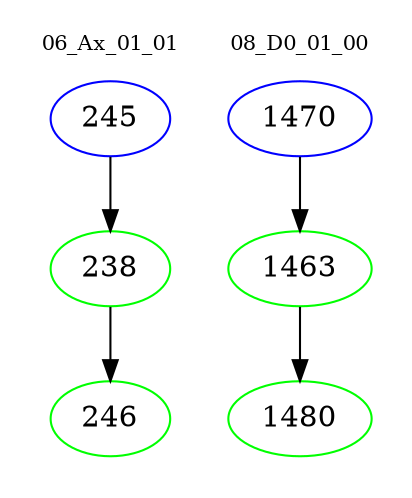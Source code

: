 digraph{
subgraph cluster_0 {
color = white
label = "06_Ax_01_01";
fontsize=10;
T0_245 [label="245", color="blue"]
T0_245 -> T0_238 [color="black"]
T0_238 [label="238", color="green"]
T0_238 -> T0_246 [color="black"]
T0_246 [label="246", color="green"]
}
subgraph cluster_1 {
color = white
label = "08_D0_01_00";
fontsize=10;
T1_1470 [label="1470", color="blue"]
T1_1470 -> T1_1463 [color="black"]
T1_1463 [label="1463", color="green"]
T1_1463 -> T1_1480 [color="black"]
T1_1480 [label="1480", color="green"]
}
}

